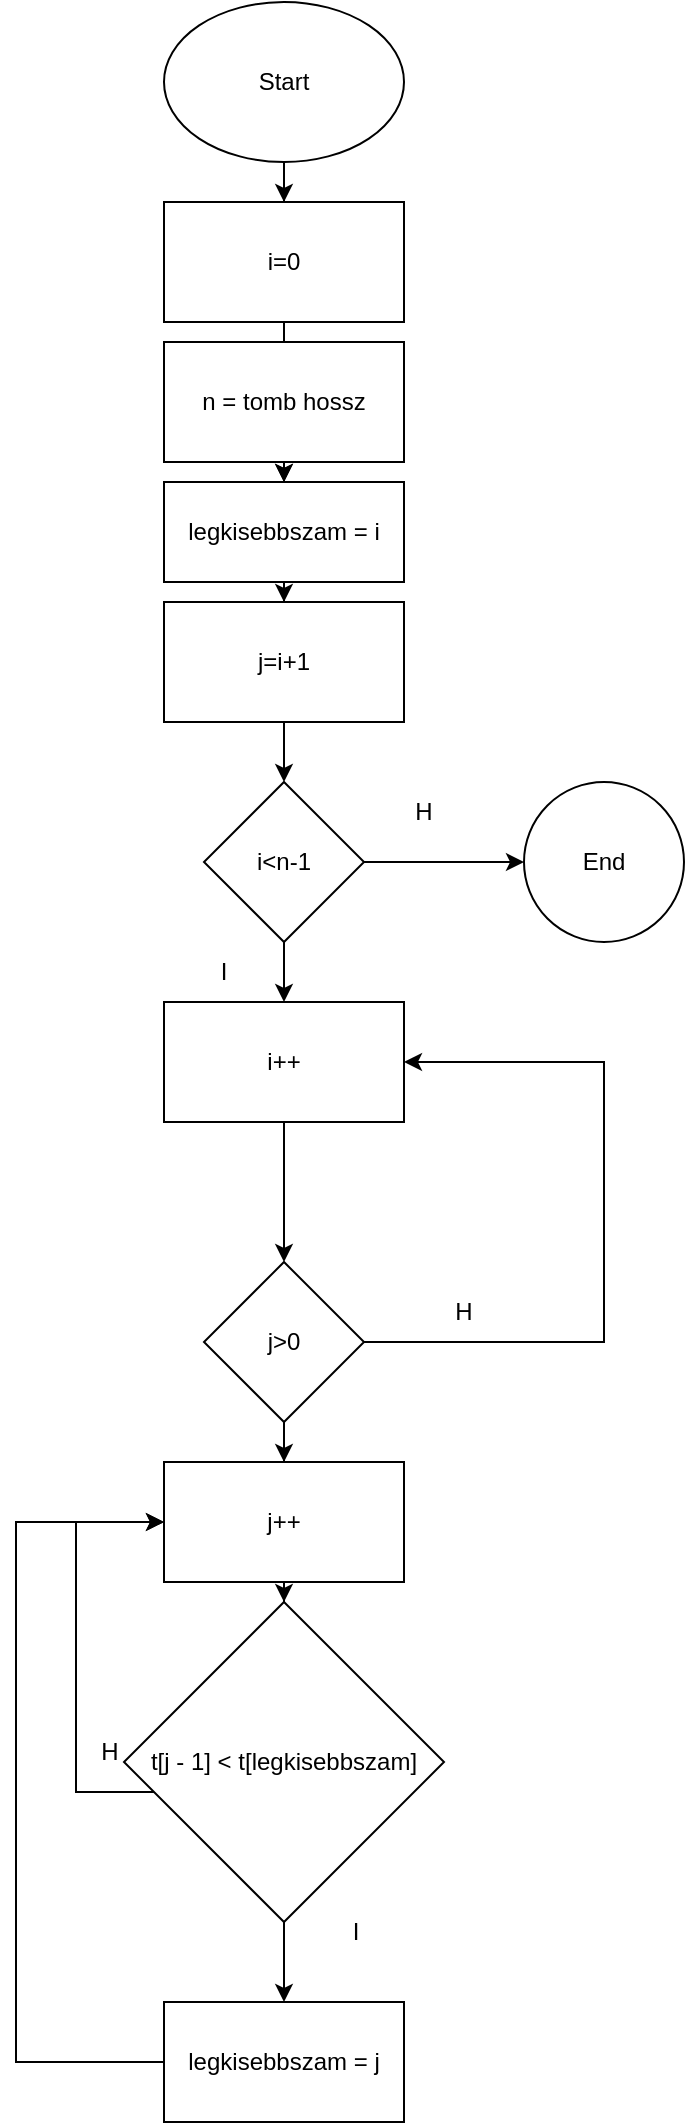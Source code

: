 <mxfile version="21.3.4" type="device">
  <diagram id="C5RBs43oDa-KdzZeNtuy" name="Page-1">
    <mxGraphModel dx="2049" dy="1064" grid="1" gridSize="10" guides="1" tooltips="1" connect="1" arrows="1" fold="1" page="1" pageScale="1" pageWidth="827" pageHeight="1169" math="0" shadow="0">
      <root>
        <mxCell id="WIyWlLk6GJQsqaUBKTNV-0" />
        <mxCell id="WIyWlLk6GJQsqaUBKTNV-1" parent="WIyWlLk6GJQsqaUBKTNV-0" />
        <mxCell id="mLYrklkr4by0zGLb6nBs-37" value="" style="edgeStyle=orthogonalEdgeStyle;rounded=0;orthogonalLoop=1;jettySize=auto;html=1;entryX=0.5;entryY=0;entryDx=0;entryDy=0;" edge="1" parent="WIyWlLk6GJQsqaUBKTNV-1" source="mLYrklkr4by0zGLb6nBs-1" target="mLYrklkr4by0zGLb6nBs-3">
          <mxGeometry relative="1" as="geometry">
            <Array as="points" />
          </mxGeometry>
        </mxCell>
        <mxCell id="mLYrklkr4by0zGLb6nBs-1" value="Start&lt;br&gt;" style="ellipse;whiteSpace=wrap;html=1;" vertex="1" parent="WIyWlLk6GJQsqaUBKTNV-1">
          <mxGeometry x="204" y="40" width="120" height="80" as="geometry" />
        </mxCell>
        <mxCell id="mLYrklkr4by0zGLb6nBs-2" value="" style="edgeStyle=orthogonalEdgeStyle;rounded=0;orthogonalLoop=1;jettySize=auto;html=1;" edge="1" parent="WIyWlLk6GJQsqaUBKTNV-1" source="mLYrklkr4by0zGLb6nBs-33" target="mLYrklkr4by0zGLb6nBs-5">
          <mxGeometry relative="1" as="geometry" />
        </mxCell>
        <mxCell id="mLYrklkr4by0zGLb6nBs-38" value="" style="edgeStyle=orthogonalEdgeStyle;rounded=0;orthogonalLoop=1;jettySize=auto;html=1;" edge="1" parent="WIyWlLk6GJQsqaUBKTNV-1" source="mLYrklkr4by0zGLb6nBs-3" target="mLYrklkr4by0zGLb6nBs-33">
          <mxGeometry relative="1" as="geometry" />
        </mxCell>
        <mxCell id="mLYrklkr4by0zGLb6nBs-3" value="i=0" style="whiteSpace=wrap;html=1;" vertex="1" parent="WIyWlLk6GJQsqaUBKTNV-1">
          <mxGeometry x="204" y="140" width="120" height="60" as="geometry" />
        </mxCell>
        <mxCell id="mLYrklkr4by0zGLb6nBs-4" value="" style="edgeStyle=orthogonalEdgeStyle;rounded=0;orthogonalLoop=1;jettySize=auto;html=1;" edge="1" parent="WIyWlLk6GJQsqaUBKTNV-1" source="mLYrklkr4by0zGLb6nBs-5" target="mLYrklkr4by0zGLb6nBs-8">
          <mxGeometry relative="1" as="geometry" />
        </mxCell>
        <mxCell id="mLYrklkr4by0zGLb6nBs-5" value="j=i+1" style="whiteSpace=wrap;html=1;" vertex="1" parent="WIyWlLk6GJQsqaUBKTNV-1">
          <mxGeometry x="204" y="340" width="120" height="60" as="geometry" />
        </mxCell>
        <mxCell id="mLYrklkr4by0zGLb6nBs-6" value="" style="edgeStyle=orthogonalEdgeStyle;rounded=0;orthogonalLoop=1;jettySize=auto;html=1;" edge="1" parent="WIyWlLk6GJQsqaUBKTNV-1" source="mLYrklkr4by0zGLb6nBs-8" target="mLYrklkr4by0zGLb6nBs-9">
          <mxGeometry relative="1" as="geometry" />
        </mxCell>
        <mxCell id="mLYrklkr4by0zGLb6nBs-7" value="" style="edgeStyle=orthogonalEdgeStyle;rounded=0;orthogonalLoop=1;jettySize=auto;html=1;" edge="1" parent="WIyWlLk6GJQsqaUBKTNV-1" source="mLYrklkr4by0zGLb6nBs-8" target="mLYrklkr4by0zGLb6nBs-12">
          <mxGeometry relative="1" as="geometry" />
        </mxCell>
        <mxCell id="mLYrklkr4by0zGLb6nBs-8" value="i&amp;lt;n-1" style="rhombus;whiteSpace=wrap;html=1;" vertex="1" parent="WIyWlLk6GJQsqaUBKTNV-1">
          <mxGeometry x="224" y="430" width="80" height="80" as="geometry" />
        </mxCell>
        <mxCell id="mLYrklkr4by0zGLb6nBs-9" value="End&lt;br&gt;" style="ellipse;whiteSpace=wrap;html=1;" vertex="1" parent="WIyWlLk6GJQsqaUBKTNV-1">
          <mxGeometry x="384" y="430" width="80" height="80" as="geometry" />
        </mxCell>
        <mxCell id="mLYrklkr4by0zGLb6nBs-10" value="H&lt;br&gt;" style="text;html=1;strokeColor=none;fillColor=none;align=center;verticalAlign=middle;whiteSpace=wrap;rounded=0;" vertex="1" parent="WIyWlLk6GJQsqaUBKTNV-1">
          <mxGeometry x="304" y="430" width="60" height="30" as="geometry" />
        </mxCell>
        <mxCell id="mLYrklkr4by0zGLb6nBs-11" value="" style="edgeStyle=orthogonalEdgeStyle;rounded=0;orthogonalLoop=1;jettySize=auto;html=1;" edge="1" parent="WIyWlLk6GJQsqaUBKTNV-1" source="mLYrklkr4by0zGLb6nBs-12" target="mLYrklkr4by0zGLb6nBs-16">
          <mxGeometry relative="1" as="geometry" />
        </mxCell>
        <mxCell id="mLYrklkr4by0zGLb6nBs-12" value="i++&lt;br&gt;" style="whiteSpace=wrap;html=1;" vertex="1" parent="WIyWlLk6GJQsqaUBKTNV-1">
          <mxGeometry x="204" y="540" width="120" height="60" as="geometry" />
        </mxCell>
        <mxCell id="mLYrklkr4by0zGLb6nBs-13" value="I&lt;br&gt;" style="text;html=1;strokeColor=none;fillColor=none;align=center;verticalAlign=middle;whiteSpace=wrap;rounded=0;" vertex="1" parent="WIyWlLk6GJQsqaUBKTNV-1">
          <mxGeometry x="204" y="510" width="60" height="30" as="geometry" />
        </mxCell>
        <mxCell id="mLYrklkr4by0zGLb6nBs-14" style="edgeStyle=orthogonalEdgeStyle;rounded=0;orthogonalLoop=1;jettySize=auto;html=1;entryX=1;entryY=0.5;entryDx=0;entryDy=0;" edge="1" parent="WIyWlLk6GJQsqaUBKTNV-1" source="mLYrklkr4by0zGLb6nBs-16" target="mLYrklkr4by0zGLb6nBs-12">
          <mxGeometry relative="1" as="geometry">
            <Array as="points">
              <mxPoint x="424" y="710" />
              <mxPoint x="424" y="570" />
            </Array>
          </mxGeometry>
        </mxCell>
        <mxCell id="mLYrklkr4by0zGLb6nBs-15" value="" style="edgeStyle=orthogonalEdgeStyle;rounded=0;orthogonalLoop=1;jettySize=auto;html=1;" edge="1" parent="WIyWlLk6GJQsqaUBKTNV-1" source="mLYrklkr4by0zGLb6nBs-16" target="mLYrklkr4by0zGLb6nBs-19">
          <mxGeometry relative="1" as="geometry" />
        </mxCell>
        <mxCell id="mLYrklkr4by0zGLb6nBs-16" value="j&amp;gt;0" style="rhombus;whiteSpace=wrap;html=1;" vertex="1" parent="WIyWlLk6GJQsqaUBKTNV-1">
          <mxGeometry x="224" y="670" width="80" height="80" as="geometry" />
        </mxCell>
        <mxCell id="mLYrklkr4by0zGLb6nBs-17" value="H" style="text;html=1;strokeColor=none;fillColor=none;align=center;verticalAlign=middle;whiteSpace=wrap;rounded=0;" vertex="1" parent="WIyWlLk6GJQsqaUBKTNV-1">
          <mxGeometry x="324" y="680" width="60" height="30" as="geometry" />
        </mxCell>
        <mxCell id="mLYrklkr4by0zGLb6nBs-18" value="" style="edgeStyle=orthogonalEdgeStyle;rounded=0;orthogonalLoop=1;jettySize=auto;html=1;" edge="1" parent="WIyWlLk6GJQsqaUBKTNV-1" source="mLYrklkr4by0zGLb6nBs-19" target="mLYrklkr4by0zGLb6nBs-22">
          <mxGeometry relative="1" as="geometry" />
        </mxCell>
        <mxCell id="mLYrklkr4by0zGLb6nBs-19" value="j++" style="whiteSpace=wrap;html=1;" vertex="1" parent="WIyWlLk6GJQsqaUBKTNV-1">
          <mxGeometry x="204" y="770" width="120" height="60" as="geometry" />
        </mxCell>
        <mxCell id="mLYrklkr4by0zGLb6nBs-20" value="" style="edgeStyle=orthogonalEdgeStyle;rounded=0;orthogonalLoop=1;jettySize=auto;html=1;" edge="1" parent="WIyWlLk6GJQsqaUBKTNV-1" target="mLYrklkr4by0zGLb6nBs-24">
          <mxGeometry relative="1" as="geometry">
            <mxPoint x="264" y="1040" as="sourcePoint" />
          </mxGeometry>
        </mxCell>
        <mxCell id="mLYrklkr4by0zGLb6nBs-21" style="edgeStyle=orthogonalEdgeStyle;rounded=0;orthogonalLoop=1;jettySize=auto;html=1;entryX=0;entryY=0.5;entryDx=0;entryDy=0;" edge="1" parent="WIyWlLk6GJQsqaUBKTNV-1" source="mLYrklkr4by0zGLb6nBs-22" target="mLYrklkr4by0zGLb6nBs-19">
          <mxGeometry relative="1" as="geometry">
            <mxPoint x="140" y="700" as="targetPoint" />
            <Array as="points">
              <mxPoint x="160" y="935" />
              <mxPoint x="160" y="800" />
            </Array>
          </mxGeometry>
        </mxCell>
        <mxCell id="mLYrklkr4by0zGLb6nBs-42" style="edgeStyle=orthogonalEdgeStyle;rounded=0;orthogonalLoop=1;jettySize=auto;html=1;entryX=0.5;entryY=0;entryDx=0;entryDy=0;" edge="1" parent="WIyWlLk6GJQsqaUBKTNV-1" source="mLYrklkr4by0zGLb6nBs-22" target="mLYrklkr4by0zGLb6nBs-24">
          <mxGeometry relative="1" as="geometry" />
        </mxCell>
        <mxCell id="mLYrklkr4by0zGLb6nBs-22" value="t[j - 1] &amp;lt; t[legkisebbszam]" style="rhombus;whiteSpace=wrap;html=1;" vertex="1" parent="WIyWlLk6GJQsqaUBKTNV-1">
          <mxGeometry x="184" y="840" width="160" height="160" as="geometry" />
        </mxCell>
        <mxCell id="mLYrklkr4by0zGLb6nBs-43" style="edgeStyle=orthogonalEdgeStyle;rounded=0;orthogonalLoop=1;jettySize=auto;html=1;entryX=0;entryY=0.5;entryDx=0;entryDy=0;" edge="1" parent="WIyWlLk6GJQsqaUBKTNV-1" source="mLYrklkr4by0zGLb6nBs-24" target="mLYrklkr4by0zGLb6nBs-19">
          <mxGeometry relative="1" as="geometry">
            <mxPoint x="110" y="800" as="targetPoint" />
            <Array as="points">
              <mxPoint x="130" y="1070" />
              <mxPoint x="130" y="800" />
            </Array>
          </mxGeometry>
        </mxCell>
        <mxCell id="mLYrklkr4by0zGLb6nBs-24" value="legkisebbszam = j" style="whiteSpace=wrap;html=1;" vertex="1" parent="WIyWlLk6GJQsqaUBKTNV-1">
          <mxGeometry x="204" y="1040" width="120" height="60" as="geometry" />
        </mxCell>
        <mxCell id="mLYrklkr4by0zGLb6nBs-29" value="I&lt;br&gt;" style="text;html=1;strokeColor=none;fillColor=none;align=center;verticalAlign=middle;whiteSpace=wrap;rounded=0;" vertex="1" parent="WIyWlLk6GJQsqaUBKTNV-1">
          <mxGeometry x="270" y="990" width="60" height="30" as="geometry" />
        </mxCell>
        <mxCell id="mLYrklkr4by0zGLb6nBs-30" value="H&lt;br&gt;" style="text;html=1;strokeColor=none;fillColor=none;align=center;verticalAlign=middle;whiteSpace=wrap;rounded=0;" vertex="1" parent="WIyWlLk6GJQsqaUBKTNV-1">
          <mxGeometry x="147" y="900" width="60" height="30" as="geometry" />
        </mxCell>
        <mxCell id="mLYrklkr4by0zGLb6nBs-36" style="edgeStyle=orthogonalEdgeStyle;rounded=0;orthogonalLoop=1;jettySize=auto;html=1;entryX=0.5;entryY=0;entryDx=0;entryDy=0;" edge="1" parent="WIyWlLk6GJQsqaUBKTNV-1" source="mLYrklkr4by0zGLb6nBs-32" target="mLYrklkr4by0zGLb6nBs-33">
          <mxGeometry relative="1" as="geometry" />
        </mxCell>
        <mxCell id="mLYrklkr4by0zGLb6nBs-32" value="n = tomb hossz" style="rounded=0;whiteSpace=wrap;html=1;" vertex="1" parent="WIyWlLk6GJQsqaUBKTNV-1">
          <mxGeometry x="204" y="210" width="120" height="60" as="geometry" />
        </mxCell>
        <mxCell id="mLYrklkr4by0zGLb6nBs-33" value="legkisebbszam = i" style="rounded=0;whiteSpace=wrap;html=1;" vertex="1" parent="WIyWlLk6GJQsqaUBKTNV-1">
          <mxGeometry x="204" y="280" width="120" height="50" as="geometry" />
        </mxCell>
      </root>
    </mxGraphModel>
  </diagram>
</mxfile>
